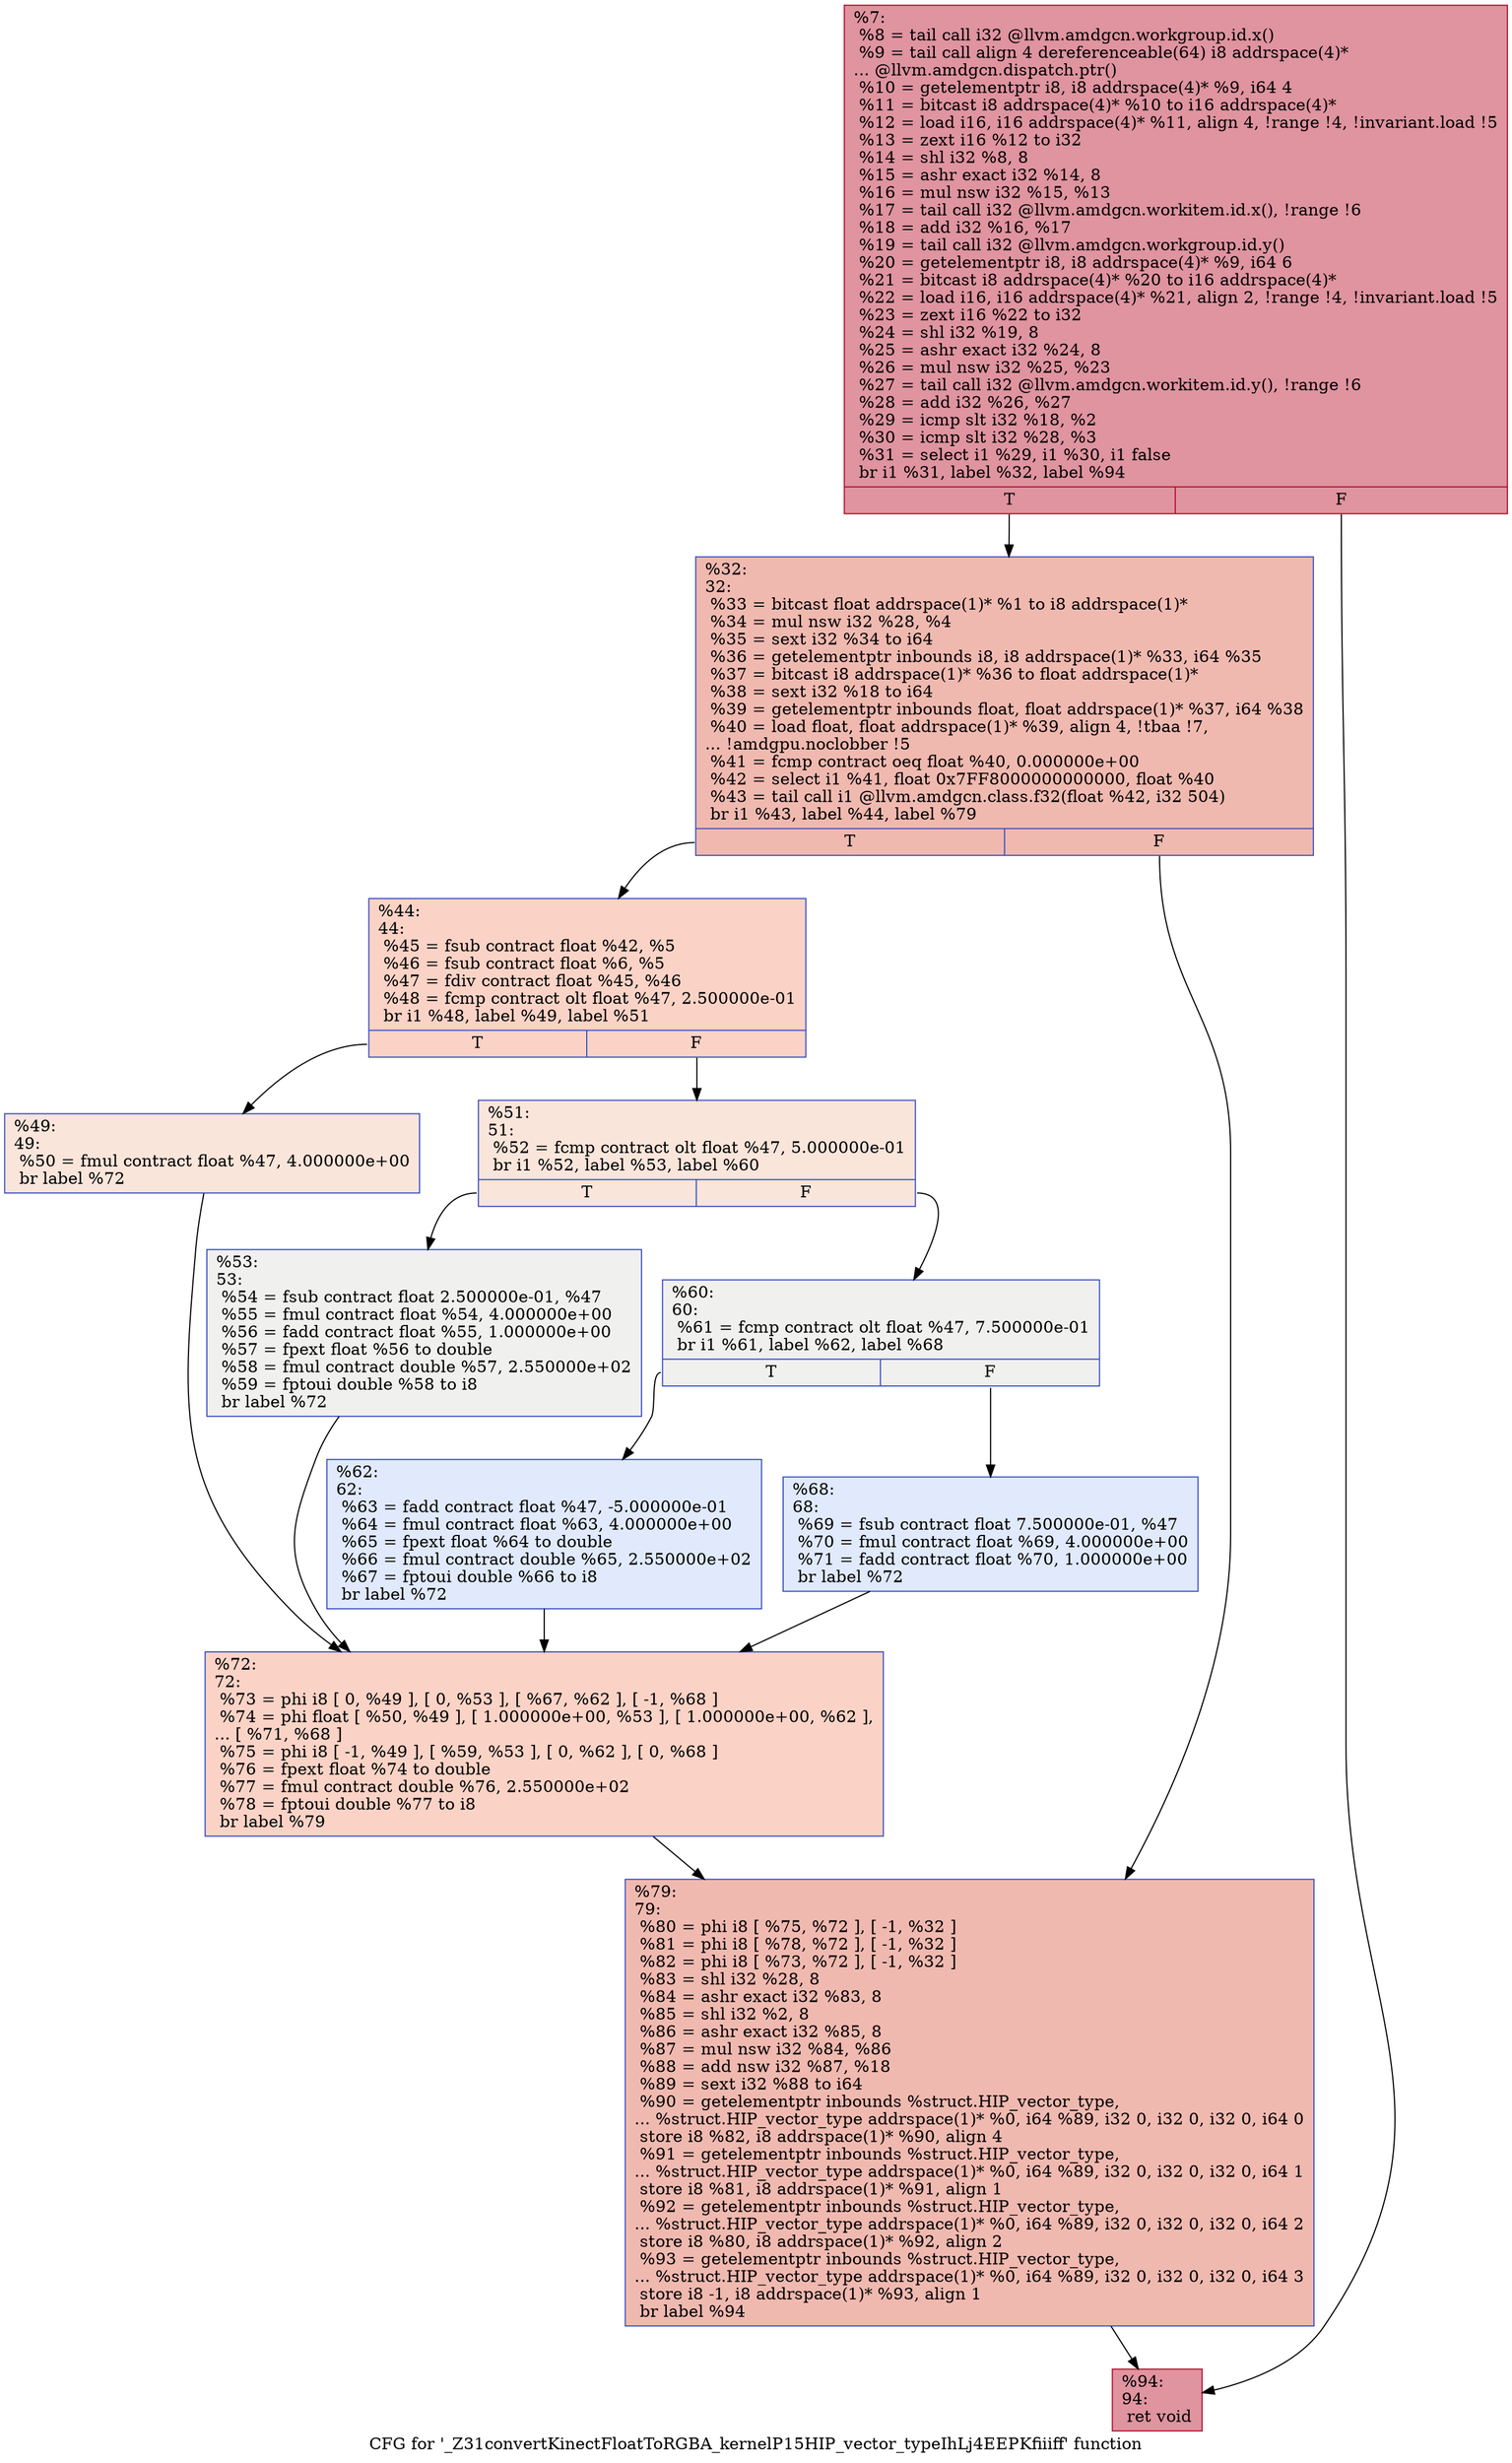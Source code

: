 digraph "CFG for '_Z31convertKinectFloatToRGBA_kernelP15HIP_vector_typeIhLj4EEPKfiiiff' function" {
	label="CFG for '_Z31convertKinectFloatToRGBA_kernelP15HIP_vector_typeIhLj4EEPKfiiiff' function";

	Node0x5e8ebc0 [shape=record,color="#b70d28ff", style=filled, fillcolor="#b70d2870",label="{%7:\l  %8 = tail call i32 @llvm.amdgcn.workgroup.id.x()\l  %9 = tail call align 4 dereferenceable(64) i8 addrspace(4)*\l... @llvm.amdgcn.dispatch.ptr()\l  %10 = getelementptr i8, i8 addrspace(4)* %9, i64 4\l  %11 = bitcast i8 addrspace(4)* %10 to i16 addrspace(4)*\l  %12 = load i16, i16 addrspace(4)* %11, align 4, !range !4, !invariant.load !5\l  %13 = zext i16 %12 to i32\l  %14 = shl i32 %8, 8\l  %15 = ashr exact i32 %14, 8\l  %16 = mul nsw i32 %15, %13\l  %17 = tail call i32 @llvm.amdgcn.workitem.id.x(), !range !6\l  %18 = add i32 %16, %17\l  %19 = tail call i32 @llvm.amdgcn.workgroup.id.y()\l  %20 = getelementptr i8, i8 addrspace(4)* %9, i64 6\l  %21 = bitcast i8 addrspace(4)* %20 to i16 addrspace(4)*\l  %22 = load i16, i16 addrspace(4)* %21, align 2, !range !4, !invariant.load !5\l  %23 = zext i16 %22 to i32\l  %24 = shl i32 %19, 8\l  %25 = ashr exact i32 %24, 8\l  %26 = mul nsw i32 %25, %23\l  %27 = tail call i32 @llvm.amdgcn.workitem.id.y(), !range !6\l  %28 = add i32 %26, %27\l  %29 = icmp slt i32 %18, %2\l  %30 = icmp slt i32 %28, %3\l  %31 = select i1 %29, i1 %30, i1 false\l  br i1 %31, label %32, label %94\l|{<s0>T|<s1>F}}"];
	Node0x5e8ebc0:s0 -> Node0x5e92860;
	Node0x5e8ebc0:s1 -> Node0x5e928f0;
	Node0x5e92860 [shape=record,color="#3d50c3ff", style=filled, fillcolor="#de614d70",label="{%32:\l32:                                               \l  %33 = bitcast float addrspace(1)* %1 to i8 addrspace(1)*\l  %34 = mul nsw i32 %28, %4\l  %35 = sext i32 %34 to i64\l  %36 = getelementptr inbounds i8, i8 addrspace(1)* %33, i64 %35\l  %37 = bitcast i8 addrspace(1)* %36 to float addrspace(1)*\l  %38 = sext i32 %18 to i64\l  %39 = getelementptr inbounds float, float addrspace(1)* %37, i64 %38\l  %40 = load float, float addrspace(1)* %39, align 4, !tbaa !7,\l... !amdgpu.noclobber !5\l  %41 = fcmp contract oeq float %40, 0.000000e+00\l  %42 = select i1 %41, float 0x7FF8000000000000, float %40\l  %43 = tail call i1 @llvm.amdgcn.class.f32(float %42, i32 504)\l  br i1 %43, label %44, label %79\l|{<s0>T|<s1>F}}"];
	Node0x5e92860:s0 -> Node0x5e93ee0;
	Node0x5e92860:s1 -> Node0x5e93f70;
	Node0x5e93ee0 [shape=record,color="#3d50c3ff", style=filled, fillcolor="#f59c7d70",label="{%44:\l44:                                               \l  %45 = fsub contract float %42, %5\l  %46 = fsub contract float %6, %5\l  %47 = fdiv contract float %45, %46\l  %48 = fcmp contract olt float %47, 2.500000e-01\l  br i1 %48, label %49, label %51\l|{<s0>T|<s1>F}}"];
	Node0x5e93ee0:s0 -> Node0x5e942f0;
	Node0x5e93ee0:s1 -> Node0x5e94380;
	Node0x5e942f0 [shape=record,color="#3d50c3ff", style=filled, fillcolor="#f4c5ad70",label="{%49:\l49:                                               \l  %50 = fmul contract float %47, 4.000000e+00\l  br label %72\l}"];
	Node0x5e942f0 -> Node0x5e94550;
	Node0x5e94380 [shape=record,color="#3d50c3ff", style=filled, fillcolor="#f4c5ad70",label="{%51:\l51:                                               \l  %52 = fcmp contract olt float %47, 5.000000e-01\l  br i1 %52, label %53, label %60\l|{<s0>T|<s1>F}}"];
	Node0x5e94380:s0 -> Node0x5e946e0;
	Node0x5e94380:s1 -> Node0x5e94770;
	Node0x5e946e0 [shape=record,color="#3d50c3ff", style=filled, fillcolor="#dedcdb70",label="{%53:\l53:                                               \l  %54 = fsub contract float 2.500000e-01, %47\l  %55 = fmul contract float %54, 4.000000e+00\l  %56 = fadd contract float %55, 1.000000e+00\l  %57 = fpext float %56 to double\l  %58 = fmul contract double %57, 2.550000e+02\l  %59 = fptoui double %58 to i8\l  br label %72\l}"];
	Node0x5e946e0 -> Node0x5e94550;
	Node0x5e94770 [shape=record,color="#3d50c3ff", style=filled, fillcolor="#dedcdb70",label="{%60:\l60:                                               \l  %61 = fcmp contract olt float %47, 7.500000e-01\l  br i1 %61, label %62, label %68\l|{<s0>T|<s1>F}}"];
	Node0x5e94770:s0 -> Node0x5e94d10;
	Node0x5e94770:s1 -> Node0x5e94da0;
	Node0x5e94d10 [shape=record,color="#3d50c3ff", style=filled, fillcolor="#b9d0f970",label="{%62:\l62:                                               \l  %63 = fadd contract float %47, -5.000000e-01\l  %64 = fmul contract float %63, 4.000000e+00\l  %65 = fpext float %64 to double\l  %66 = fmul contract double %65, 2.550000e+02\l  %67 = fptoui double %66 to i8\l  br label %72\l}"];
	Node0x5e94d10 -> Node0x5e94550;
	Node0x5e94da0 [shape=record,color="#3d50c3ff", style=filled, fillcolor="#b9d0f970",label="{%68:\l68:                                               \l  %69 = fsub contract float 7.500000e-01, %47\l  %70 = fmul contract float %69, 4.000000e+00\l  %71 = fadd contract float %70, 1.000000e+00\l  br label %72\l}"];
	Node0x5e94da0 -> Node0x5e94550;
	Node0x5e94550 [shape=record,color="#3d50c3ff", style=filled, fillcolor="#f59c7d70",label="{%72:\l72:                                               \l  %73 = phi i8 [ 0, %49 ], [ 0, %53 ], [ %67, %62 ], [ -1, %68 ]\l  %74 = phi float [ %50, %49 ], [ 1.000000e+00, %53 ], [ 1.000000e+00, %62 ],\l... [ %71, %68 ]\l  %75 = phi i8 [ -1, %49 ], [ %59, %53 ], [ 0, %62 ], [ 0, %68 ]\l  %76 = fpext float %74 to double\l  %77 = fmul contract double %76, 2.550000e+02\l  %78 = fptoui double %77 to i8\l  br label %79\l}"];
	Node0x5e94550 -> Node0x5e93f70;
	Node0x5e93f70 [shape=record,color="#3d50c3ff", style=filled, fillcolor="#de614d70",label="{%79:\l79:                                               \l  %80 = phi i8 [ %75, %72 ], [ -1, %32 ]\l  %81 = phi i8 [ %78, %72 ], [ -1, %32 ]\l  %82 = phi i8 [ %73, %72 ], [ -1, %32 ]\l  %83 = shl i32 %28, 8\l  %84 = ashr exact i32 %83, 8\l  %85 = shl i32 %2, 8\l  %86 = ashr exact i32 %85, 8\l  %87 = mul nsw i32 %84, %86\l  %88 = add nsw i32 %87, %18\l  %89 = sext i32 %88 to i64\l  %90 = getelementptr inbounds %struct.HIP_vector_type,\l... %struct.HIP_vector_type addrspace(1)* %0, i64 %89, i32 0, i32 0, i32 0, i64 0\l  store i8 %82, i8 addrspace(1)* %90, align 4\l  %91 = getelementptr inbounds %struct.HIP_vector_type,\l... %struct.HIP_vector_type addrspace(1)* %0, i64 %89, i32 0, i32 0, i32 0, i64 1\l  store i8 %81, i8 addrspace(1)* %91, align 1\l  %92 = getelementptr inbounds %struct.HIP_vector_type,\l... %struct.HIP_vector_type addrspace(1)* %0, i64 %89, i32 0, i32 0, i32 0, i64 2\l  store i8 %80, i8 addrspace(1)* %92, align 2\l  %93 = getelementptr inbounds %struct.HIP_vector_type,\l... %struct.HIP_vector_type addrspace(1)* %0, i64 %89, i32 0, i32 0, i32 0, i64 3\l  store i8 -1, i8 addrspace(1)* %93, align 1\l  br label %94\l}"];
	Node0x5e93f70 -> Node0x5e928f0;
	Node0x5e928f0 [shape=record,color="#b70d28ff", style=filled, fillcolor="#b70d2870",label="{%94:\l94:                                               \l  ret void\l}"];
}
